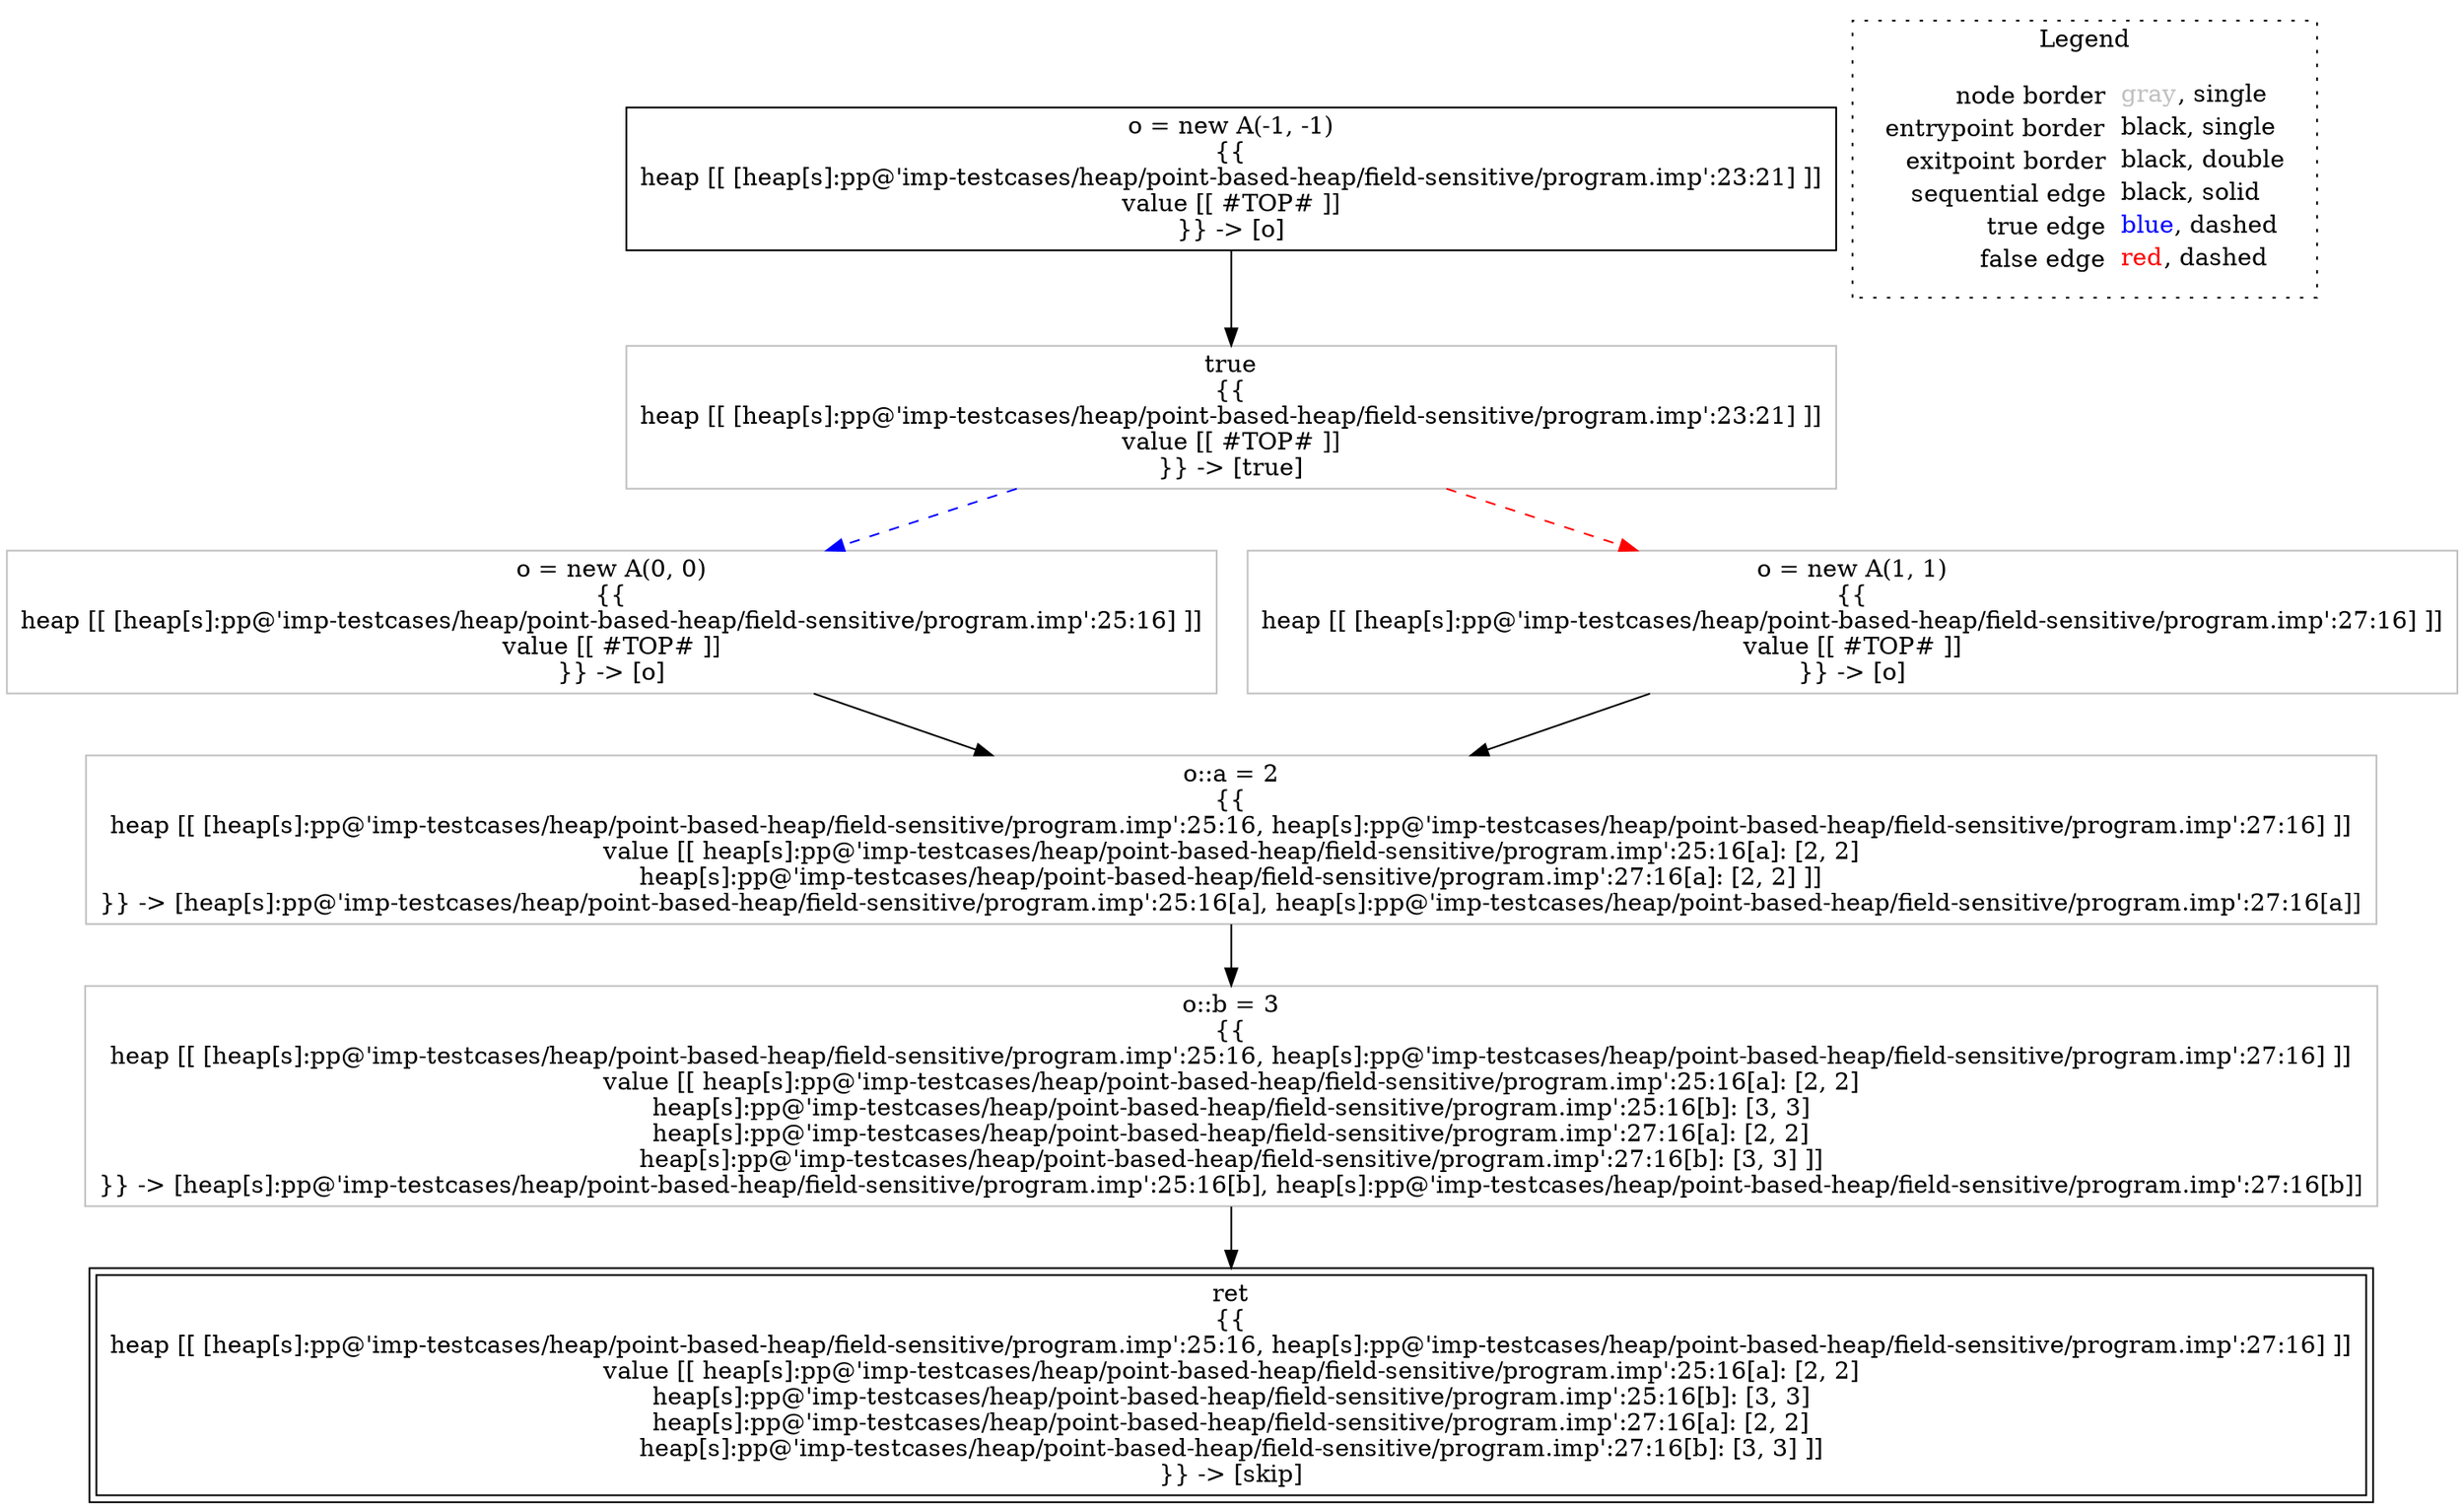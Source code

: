 digraph {
	"node0" [shape="rect",color="black",label=<o = new A(-1, -1)<BR/>{{<BR/>heap [[ [heap[s]:pp@'imp-testcases/heap/point-based-heap/field-sensitive/program.imp':23:21] ]]<BR/>value [[ #TOP# ]]<BR/>}} -&gt; [o]>];
	"node1" [shape="rect",color="gray",label=<true<BR/>{{<BR/>heap [[ [heap[s]:pp@'imp-testcases/heap/point-based-heap/field-sensitive/program.imp':23:21] ]]<BR/>value [[ #TOP# ]]<BR/>}} -&gt; [true]>];
	"node2" [shape="rect",color="gray",label=<o = new A(0, 0)<BR/>{{<BR/>heap [[ [heap[s]:pp@'imp-testcases/heap/point-based-heap/field-sensitive/program.imp':25:16] ]]<BR/>value [[ #TOP# ]]<BR/>}} -&gt; [o]>];
	"node3" [shape="rect",color="gray",label=<o = new A(1, 1)<BR/>{{<BR/>heap [[ [heap[s]:pp@'imp-testcases/heap/point-based-heap/field-sensitive/program.imp':27:16] ]]<BR/>value [[ #TOP# ]]<BR/>}} -&gt; [o]>];
	"node4" [shape="rect",color="gray",label=<o::b = 3<BR/>{{<BR/>heap [[ [heap[s]:pp@'imp-testcases/heap/point-based-heap/field-sensitive/program.imp':25:16, heap[s]:pp@'imp-testcases/heap/point-based-heap/field-sensitive/program.imp':27:16] ]]<BR/>value [[ heap[s]:pp@'imp-testcases/heap/point-based-heap/field-sensitive/program.imp':25:16[a]: [2, 2]<BR/>heap[s]:pp@'imp-testcases/heap/point-based-heap/field-sensitive/program.imp':25:16[b]: [3, 3]<BR/>heap[s]:pp@'imp-testcases/heap/point-based-heap/field-sensitive/program.imp':27:16[a]: [2, 2]<BR/>heap[s]:pp@'imp-testcases/heap/point-based-heap/field-sensitive/program.imp':27:16[b]: [3, 3] ]]<BR/>}} -&gt; [heap[s]:pp@'imp-testcases/heap/point-based-heap/field-sensitive/program.imp':25:16[b], heap[s]:pp@'imp-testcases/heap/point-based-heap/field-sensitive/program.imp':27:16[b]]>];
	"node5" [shape="rect",color="gray",label=<o::a = 2<BR/>{{<BR/>heap [[ [heap[s]:pp@'imp-testcases/heap/point-based-heap/field-sensitive/program.imp':25:16, heap[s]:pp@'imp-testcases/heap/point-based-heap/field-sensitive/program.imp':27:16] ]]<BR/>value [[ heap[s]:pp@'imp-testcases/heap/point-based-heap/field-sensitive/program.imp':25:16[a]: [2, 2]<BR/>heap[s]:pp@'imp-testcases/heap/point-based-heap/field-sensitive/program.imp':27:16[a]: [2, 2] ]]<BR/>}} -&gt; [heap[s]:pp@'imp-testcases/heap/point-based-heap/field-sensitive/program.imp':25:16[a], heap[s]:pp@'imp-testcases/heap/point-based-heap/field-sensitive/program.imp':27:16[a]]>];
	"node6" [shape="rect",color="black",peripheries="2",label=<ret<BR/>{{<BR/>heap [[ [heap[s]:pp@'imp-testcases/heap/point-based-heap/field-sensitive/program.imp':25:16, heap[s]:pp@'imp-testcases/heap/point-based-heap/field-sensitive/program.imp':27:16] ]]<BR/>value [[ heap[s]:pp@'imp-testcases/heap/point-based-heap/field-sensitive/program.imp':25:16[a]: [2, 2]<BR/>heap[s]:pp@'imp-testcases/heap/point-based-heap/field-sensitive/program.imp':25:16[b]: [3, 3]<BR/>heap[s]:pp@'imp-testcases/heap/point-based-heap/field-sensitive/program.imp':27:16[a]: [2, 2]<BR/>heap[s]:pp@'imp-testcases/heap/point-based-heap/field-sensitive/program.imp':27:16[b]: [3, 3] ]]<BR/>}} -&gt; [skip]>];
	"node1" -> "node2" [color="blue",style="dashed"];
	"node1" -> "node3" [color="red",style="dashed"];
	"node2" -> "node5" [color="black"];
	"node0" -> "node1" [color="black"];
	"node3" -> "node5" [color="black"];
	"node4" -> "node6" [color="black"];
	"node5" -> "node4" [color="black"];
subgraph cluster_legend {
	label="Legend";
	style=dotted;
	node [shape=plaintext];
	"legend" [label=<<table border="0" cellpadding="2" cellspacing="0" cellborder="0"><tr><td align="right">node border&nbsp;</td><td align="left"><font color="gray">gray</font>, single</td></tr><tr><td align="right">entrypoint border&nbsp;</td><td align="left"><font color="black">black</font>, single</td></tr><tr><td align="right">exitpoint border&nbsp;</td><td align="left"><font color="black">black</font>, double</td></tr><tr><td align="right">sequential edge&nbsp;</td><td align="left"><font color="black">black</font>, solid</td></tr><tr><td align="right">true edge&nbsp;</td><td align="left"><font color="blue">blue</font>, dashed</td></tr><tr><td align="right">false edge&nbsp;</td><td align="left"><font color="red">red</font>, dashed</td></tr></table>>];
}

}
